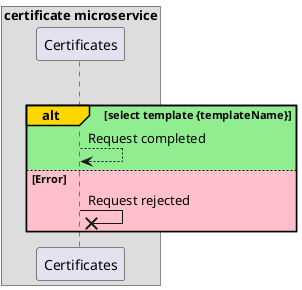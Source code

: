@startuml
box certificate microservice
participant Certificates as Cert
end box 
   group Certificate internal 
    alt#Gold #LightGreen select template {templateName}
    Cert --> Cert: Request completed
else #Pink Error
    Cert ->x Cert: Request rejected
end
@enduml